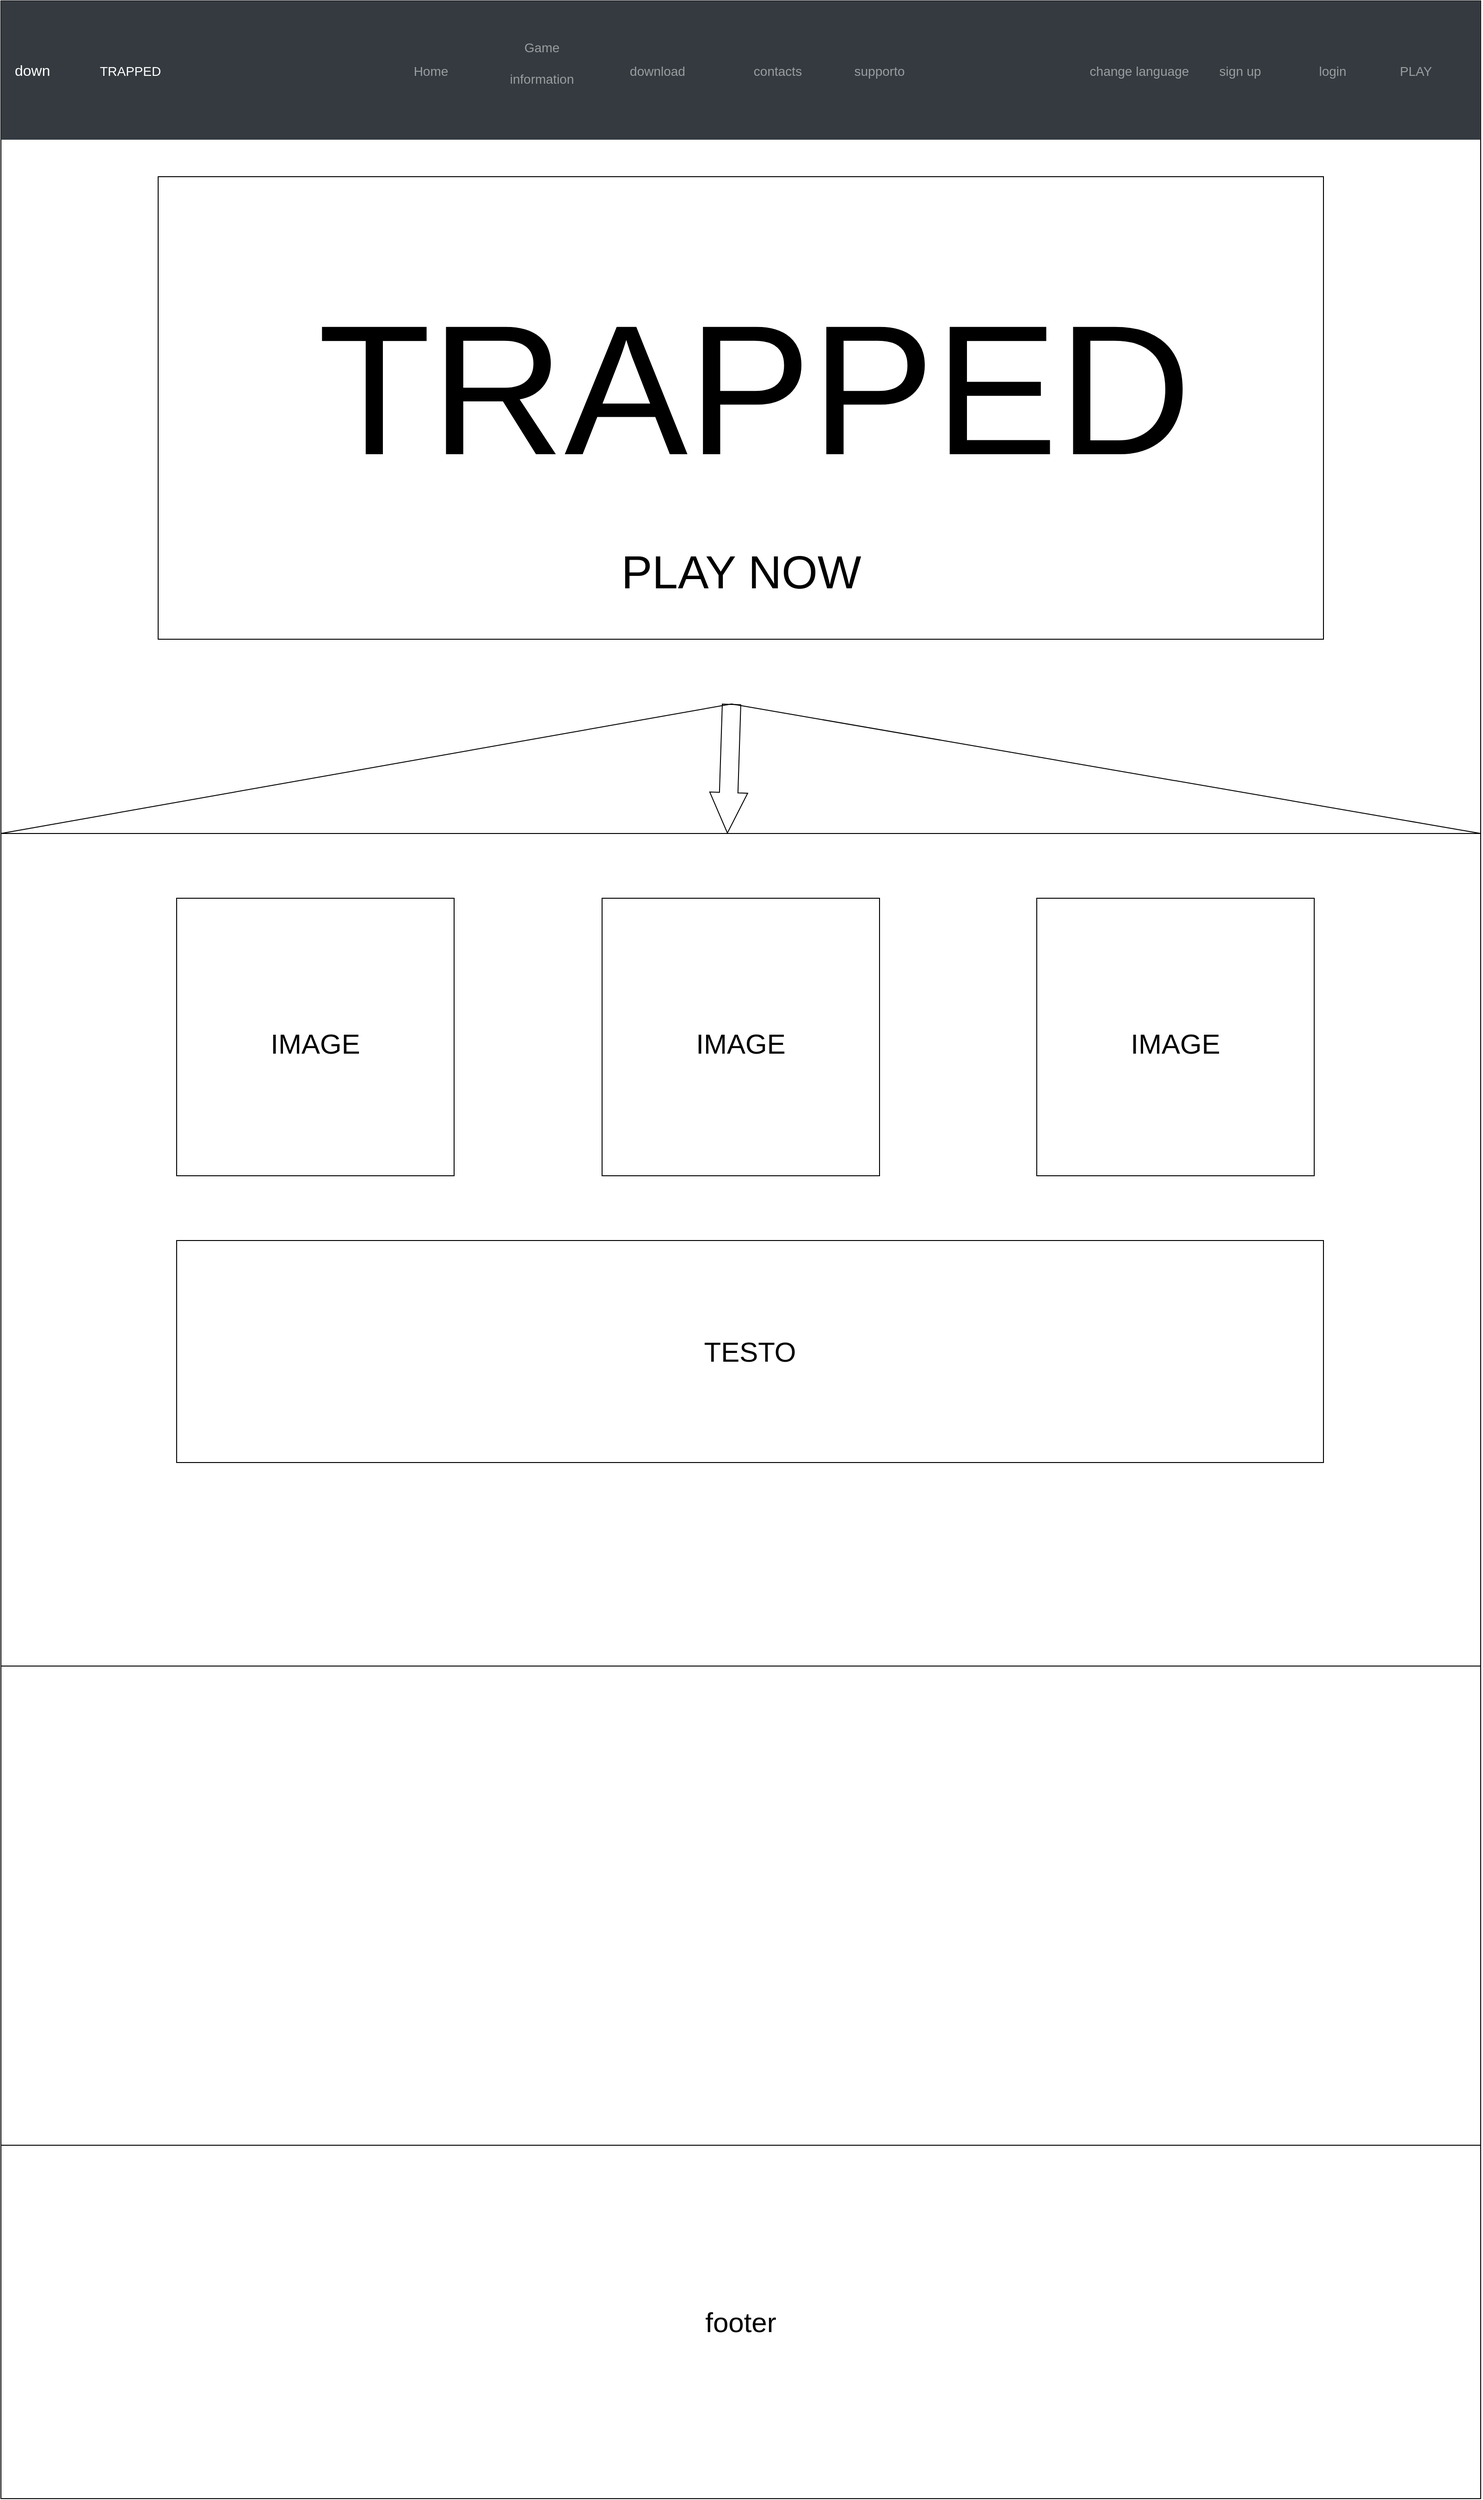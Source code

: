 <mxfile version="16.6.4" type="device"><diagram id="MIJu5hkjiOvn-ZEMvt7Z" name="Page-1"><mxGraphModel dx="1929" dy="1133" grid="1" gridSize="10" guides="1" tooltips="1" connect="1" arrows="1" fold="1" page="1" pageScale="1" pageWidth="827" pageHeight="1169" math="0" shadow="0"><root><mxCell id="0"/><mxCell id="1" parent="0"/><mxCell id="7ybo6fEo8iMP0xuAKXj7-1" value="" style="rounded=0;whiteSpace=wrap;html=1;" vertex="1" parent="1"><mxGeometry x="10" y="20" width="1600" height="900" as="geometry"/></mxCell><mxCell id="7ybo6fEo8iMP0xuAKXj7-3" value="down" style="html=1;shadow=0;dashed=0;fillColor=#343A40;strokeColor=none;fontSize=16;fontColor=#ffffff;align=left;spacing=15;" vertex="1" parent="1"><mxGeometry x="10" y="20" width="1600" height="150" as="geometry"/></mxCell><mxCell id="7ybo6fEo8iMP0xuAKXj7-4" value="TRAPPED" style="fillColor=none;strokeColor=none;fontSize=14;fontColor=#ffffff;align=center;" vertex="1" parent="7ybo6fEo8iMP0xuAKXj7-3"><mxGeometry width="280" height="150" relative="1" as="geometry"><mxPoint as="offset"/></mxGeometry></mxCell><mxCell id="7ybo6fEo8iMP0xuAKXj7-5" value="Game &#xA;&#xA;information&#xA;" style="fillColor=none;strokeColor=none;fontSize=14;fontColor=#9A9DA0;align=center;" vertex="1" parent="7ybo6fEo8iMP0xuAKXj7-3"><mxGeometry width="70" height="40" relative="1" as="geometry"><mxPoint x="550" y="55" as="offset"/></mxGeometry></mxCell><mxCell id="7ybo6fEo8iMP0xuAKXj7-6" value="download" style="fillColor=none;strokeColor=none;fontSize=14;fontColor=#9A9DA0;align=center;spacingRight=0;" vertex="1" parent="7ybo6fEo8iMP0xuAKXj7-3"><mxGeometry width="80" height="40" relative="1" as="geometry"><mxPoint x="670" y="55" as="offset"/></mxGeometry></mxCell><mxCell id="7ybo6fEo8iMP0xuAKXj7-7" value="sign up" style="fillColor=none;strokeColor=none;fontSize=14;fontColor=#9A9DA0;align=center;" vertex="1" parent="7ybo6fEo8iMP0xuAKXj7-3"><mxGeometry width="80" height="40" relative="1" as="geometry"><mxPoint x="1300" y="55" as="offset"/></mxGeometry></mxCell><mxCell id="7ybo6fEo8iMP0xuAKXj7-10" value="Home" style="fillColor=none;strokeColor=none;fontSize=14;fontColor=#9A9DA0;align=center;" vertex="1" parent="7ybo6fEo8iMP0xuAKXj7-3"><mxGeometry x="430" y="55" width="70" height="40" as="geometry"/></mxCell><mxCell id="7ybo6fEo8iMP0xuAKXj7-11" value="login" style="fillColor=none;strokeColor=none;fontSize=14;fontColor=#9A9DA0;align=center;" vertex="1" parent="7ybo6fEo8iMP0xuAKXj7-3"><mxGeometry x="1400" y="55" width="80" height="40" as="geometry"/></mxCell><mxCell id="7ybo6fEo8iMP0xuAKXj7-12" value="contacts" style="fillColor=none;strokeColor=none;fontSize=14;fontColor=#9A9DA0;align=center;spacingRight=0;" vertex="1" parent="7ybo6fEo8iMP0xuAKXj7-3"><mxGeometry x="800" y="55" width="80" height="40" as="geometry"/></mxCell><mxCell id="7ybo6fEo8iMP0xuAKXj7-21" value="change language" style="fillColor=none;strokeColor=none;fontSize=14;fontColor=#9A9DA0;align=center;spacingRight=0;" vertex="1" parent="7ybo6fEo8iMP0xuAKXj7-3"><mxGeometry x="1191" y="55" width="80" height="40" as="geometry"/></mxCell><mxCell id="7ybo6fEo8iMP0xuAKXj7-22" value="supporto" style="fillColor=none;strokeColor=none;fontSize=14;fontColor=#9A9DA0;align=center;spacingRight=0;" vertex="1" parent="7ybo6fEo8iMP0xuAKXj7-3"><mxGeometry x="910" y="55" width="80" height="40" as="geometry"/></mxCell><mxCell id="7ybo6fEo8iMP0xuAKXj7-23" value="PLAY" style="fillColor=none;strokeColor=none;fontSize=14;fontColor=#9A9DA0;align=center;" vertex="1" parent="7ybo6fEo8iMP0xuAKXj7-3"><mxGeometry x="1490" y="55" width="80" height="40" as="geometry"/></mxCell><mxCell id="7ybo6fEo8iMP0xuAKXj7-26" value="" style="rounded=0;whiteSpace=wrap;html=1;fontSize=50;" vertex="1" parent="1"><mxGeometry x="180" y="210" width="1260" height="500" as="geometry"/></mxCell><mxCell id="7ybo6fEo8iMP0xuAKXj7-24" value="&lt;font style=&quot;font-size: 200px&quot;&gt;TRAPPED&lt;/font&gt;" style="rounded=0;whiteSpace=wrap;html=1;strokeColor=none;" vertex="1" parent="1"><mxGeometry x="320" y="350" width="1010" height="180" as="geometry"/></mxCell><mxCell id="7ybo6fEo8iMP0xuAKXj7-25" value="&lt;font style=&quot;font-size: 50px&quot;&gt;PLAY NOW&lt;/font&gt;" style="rounded=0;whiteSpace=wrap;html=1;fontSize=200;strokeColor=none;" vertex="1" parent="1"><mxGeometry x="512.5" y="560" width="595" height="50" as="geometry"/></mxCell><mxCell id="7ybo6fEo8iMP0xuAKXj7-27" value="" style="rounded=0;whiteSpace=wrap;html=1;" vertex="1" parent="1"><mxGeometry x="10" y="920" width="1600" height="900" as="geometry"/></mxCell><mxCell id="7ybo6fEo8iMP0xuAKXj7-31" value="" style="shape=flexArrow;endArrow=classic;html=1;rounded=0;fontSize=50;width=20;endSize=14.229;" edge="1" parent="1" target="7ybo6fEo8iMP0xuAKXj7-1"><mxGeometry width="50" height="50" relative="1" as="geometry"><mxPoint x="800" y="780" as="sourcePoint"/><mxPoint x="700" y="890" as="targetPoint"/></mxGeometry></mxCell><mxCell id="7ybo6fEo8iMP0xuAKXj7-32" value="" style="endArrow=none;html=1;rounded=0;fontSize=50;exitX=0;exitY=1;exitDx=0;exitDy=0;entryX=1;entryY=0;entryDx=0;entryDy=0;" edge="1" parent="1" source="7ybo6fEo8iMP0xuAKXj7-1" target="7ybo6fEo8iMP0xuAKXj7-27"><mxGeometry width="50" height="50" relative="1" as="geometry"><mxPoint x="650" y="940" as="sourcePoint"/><mxPoint x="1640" y="920" as="targetPoint"/><Array as="points"><mxPoint x="800" y="780"/></Array></mxGeometry></mxCell><mxCell id="7ybo6fEo8iMP0xuAKXj7-39" value="&lt;font style=&quot;font-size: 30px&quot;&gt;IMAGE&lt;/font&gt;" style="rounded=0;whiteSpace=wrap;html=1;fontSize=50;" vertex="1" parent="1"><mxGeometry x="200" y="990" width="300" height="300" as="geometry"/></mxCell><mxCell id="7ybo6fEo8iMP0xuAKXj7-40" value="&lt;font style=&quot;font-size: 30px&quot;&gt;IMAGE&lt;/font&gt;" style="rounded=0;whiteSpace=wrap;html=1;fontSize=50;" vertex="1" parent="1"><mxGeometry x="1130" y="990" width="300" height="300" as="geometry"/></mxCell><mxCell id="7ybo6fEo8iMP0xuAKXj7-41" value="&lt;font style=&quot;font-size: 30px&quot;&gt;IMAGE&lt;/font&gt;" style="rounded=0;whiteSpace=wrap;html=1;fontSize=50;" vertex="1" parent="1"><mxGeometry x="660" y="990" width="300" height="300" as="geometry"/></mxCell><mxCell id="7ybo6fEo8iMP0xuAKXj7-42" value="TESTO" style="rounded=0;whiteSpace=wrap;html=1;fontSize=30;" vertex="1" parent="1"><mxGeometry x="200" y="1360" width="1240" height="240" as="geometry"/></mxCell><mxCell id="7ybo6fEo8iMP0xuAKXj7-43" value="" style="rounded=0;whiteSpace=wrap;html=1;" vertex="1" parent="1"><mxGeometry x="10" y="1820" width="1600" height="900" as="geometry"/></mxCell><mxCell id="7ybo6fEo8iMP0xuAKXj7-44" value="footer" style="rounded=0;whiteSpace=wrap;html=1;fontSize=30;" vertex="1" parent="1"><mxGeometry x="10" y="2338" width="1600" height="382" as="geometry"/></mxCell></root></mxGraphModel></diagram></mxfile>